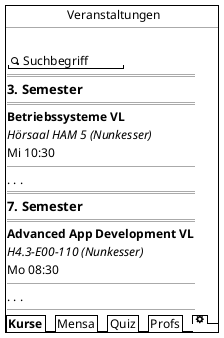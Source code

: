 @startsalt
{+
""        "" Veranstaltungen
--
{
    .
    "<&magnifying-glass> Suchbegriff"
    ==
    === 3. Semester 
    ==
    **Betriebssysteme VL**
    //Hörsaal HAM 5 (Nunkesser)//
    Mi 10:30
    --
    . . .
    ==
    === 7. Semester 
    ==
    **Advanced App Development VL**
    //H4.3-E00-110 (Nunkesser)//
    Mo 08:30
    --
    . . .
    --
}
{/ <b>Kurse | Mensa | Quiz | Profs | <&cog> }
}
@endsalt

